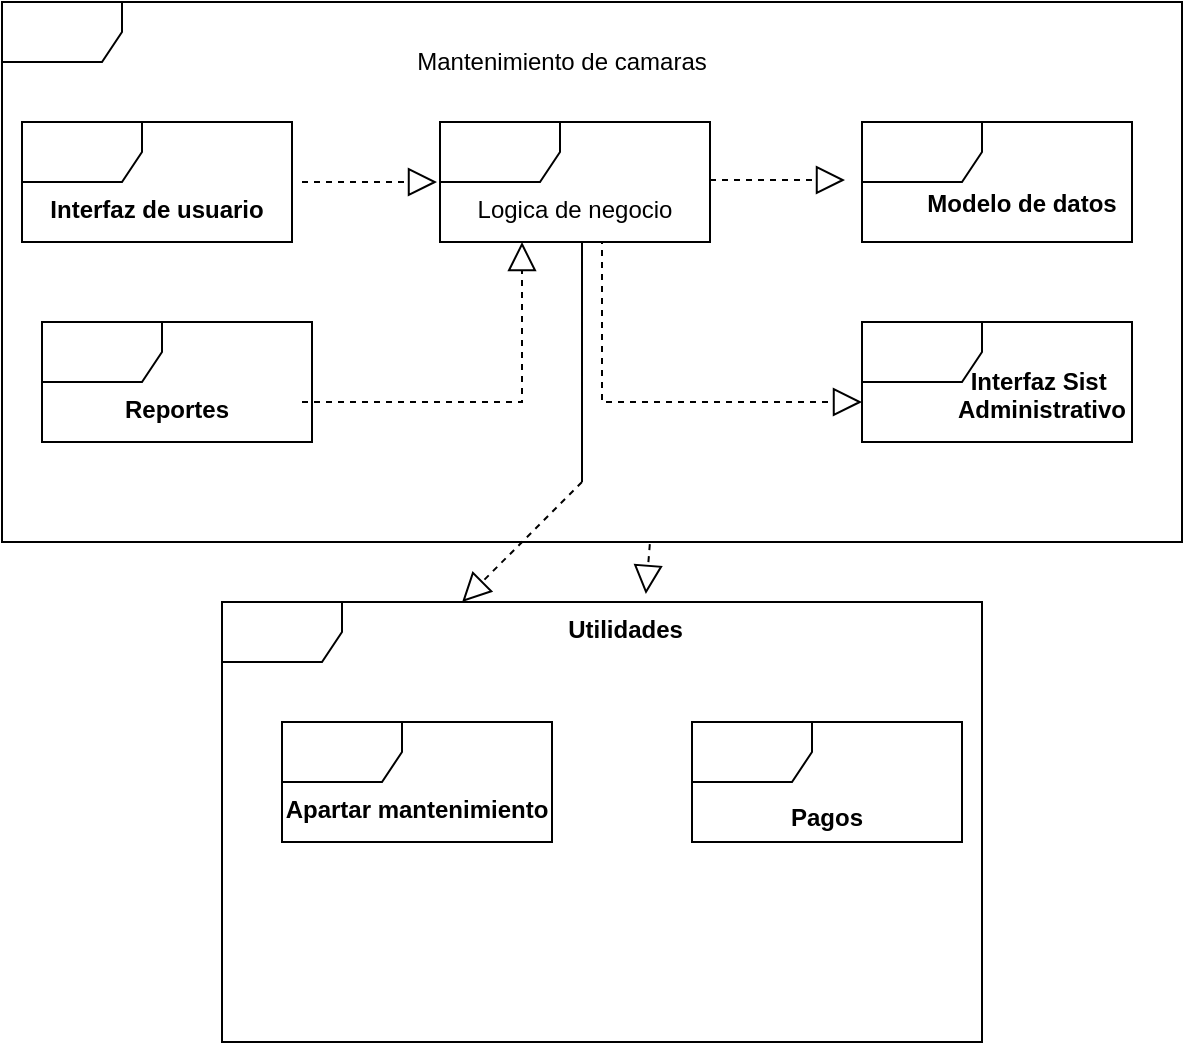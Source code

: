 <mxfile version="20.0.1" type="device"><diagram id="pf8Yt1PtizPaUH3yrKrC" name="Page-1"><mxGraphModel dx="763" dy="421" grid="1" gridSize="10" guides="1" tooltips="1" connect="1" arrows="1" fold="1" page="1" pageScale="1" pageWidth="827" pageHeight="1169" math="0" shadow="0"><root><mxCell id="0"/><mxCell id="1" parent="0"/><mxCell id="e6mCk5IFWgCC7fkvwkI_-1" value="" style="shape=umlFrame;whiteSpace=wrap;html=1;" vertex="1" parent="1"><mxGeometry x="60" width="590" height="270" as="geometry"/></mxCell><mxCell id="e6mCk5IFWgCC7fkvwkI_-2" value="" style="shape=umlFrame;whiteSpace=wrap;html=1;" vertex="1" parent="1"><mxGeometry x="70" y="60" width="135" height="60" as="geometry"/></mxCell><mxCell id="e6mCk5IFWgCC7fkvwkI_-3" value="" style="shape=umlFrame;whiteSpace=wrap;html=1;" vertex="1" parent="1"><mxGeometry x="279" y="60" width="135" height="60" as="geometry"/></mxCell><mxCell id="e6mCk5IFWgCC7fkvwkI_-4" value="" style="shape=umlFrame;whiteSpace=wrap;html=1;" vertex="1" parent="1"><mxGeometry x="490" y="60" width="135" height="60" as="geometry"/></mxCell><mxCell id="e6mCk5IFWgCC7fkvwkI_-5" value="" style="shape=umlFrame;whiteSpace=wrap;html=1;" vertex="1" parent="1"><mxGeometry x="80" y="160" width="135" height="60" as="geometry"/></mxCell><mxCell id="e6mCk5IFWgCC7fkvwkI_-6" value="" style="shape=umlFrame;whiteSpace=wrap;html=1;" vertex="1" parent="1"><mxGeometry x="490" y="160" width="135" height="60" as="geometry"/></mxCell><mxCell id="e6mCk5IFWgCC7fkvwkI_-7" value="" style="endArrow=block;dashed=1;endFill=0;endSize=12;html=1;rounded=0;" edge="1" parent="1"><mxGeometry width="160" relative="1" as="geometry"><mxPoint x="210" y="90" as="sourcePoint"/><mxPoint x="277.5" y="90" as="targetPoint"/><Array as="points"><mxPoint x="277.5" y="90"/></Array></mxGeometry></mxCell><mxCell id="e6mCk5IFWgCC7fkvwkI_-8" value="" style="endArrow=block;dashed=1;endFill=0;endSize=12;html=1;rounded=0;" edge="1" parent="1"><mxGeometry width="160" relative="1" as="geometry"><mxPoint x="414" y="89" as="sourcePoint"/><mxPoint x="481.5" y="89" as="targetPoint"/><Array as="points"><mxPoint x="481.5" y="89"/></Array></mxGeometry></mxCell><mxCell id="e6mCk5IFWgCC7fkvwkI_-9" value="" style="endArrow=block;dashed=1;endFill=0;endSize=12;html=1;rounded=0;" edge="1" parent="1"><mxGeometry width="160" relative="1" as="geometry"><mxPoint x="210" y="200" as="sourcePoint"/><mxPoint x="320" y="120" as="targetPoint"/><Array as="points"><mxPoint x="210" y="200"/><mxPoint x="320" y="200"/></Array></mxGeometry></mxCell><mxCell id="e6mCk5IFWgCC7fkvwkI_-10" value="" style="endArrow=block;dashed=1;endFill=0;endSize=12;html=1;rounded=0;" edge="1" parent="1"><mxGeometry width="160" relative="1" as="geometry"><mxPoint x="350" y="120" as="sourcePoint"/><mxPoint x="490" y="200" as="targetPoint"/><Array as="points"><mxPoint x="380" y="120"/><mxPoint x="360" y="120"/><mxPoint x="360" y="200"/></Array></mxGeometry></mxCell><mxCell id="e6mCk5IFWgCC7fkvwkI_-11" value="" style="endArrow=block;dashed=1;endFill=0;endSize=12;html=1;rounded=0;entryX=0.316;entryY=0;entryDx=0;entryDy=0;entryPerimeter=0;" edge="1" parent="1"><mxGeometry width="160" relative="1" as="geometry"><mxPoint x="350" y="240" as="sourcePoint"/><mxPoint x="290.08" y="300" as="targetPoint"/><Array as="points"><mxPoint x="350" y="120"/><mxPoint x="350" y="240"/></Array></mxGeometry></mxCell><mxCell id="e6mCk5IFWgCC7fkvwkI_-12" value="" style="endArrow=block;dashed=1;endFill=0;endSize=12;html=1;rounded=0;exitX=0.549;exitY=1.004;exitDx=0;exitDy=0;exitPerimeter=0;entryX=0.571;entryY=-0.154;entryDx=0;entryDy=0;entryPerimeter=0;" edge="1" parent="1"><mxGeometry width="160" relative="1" as="geometry"><mxPoint x="383.91" y="271.08" as="sourcePoint"/><mxPoint x="381.938" y="295.996" as="targetPoint"/></mxGeometry></mxCell><mxCell id="e6mCk5IFWgCC7fkvwkI_-13" value="" style="shape=umlFrame;whiteSpace=wrap;html=1;" vertex="1" parent="1"><mxGeometry x="170" y="300" width="380" height="220" as="geometry"/></mxCell><mxCell id="e6mCk5IFWgCC7fkvwkI_-14" value="Utilidades" style="text;align=center;fontStyle=1;verticalAlign=middle;spacingLeft=3;spacingRight=3;strokeColor=none;rotatable=0;points=[[0,0.5],[1,0.5]];portConstraint=eastwest;" vertex="1" parent="1"><mxGeometry x="300" y="300" width="143.5" height="26" as="geometry"/></mxCell><mxCell id="e6mCk5IFWgCC7fkvwkI_-15" value="" style="shape=umlFrame;whiteSpace=wrap;html=1;" vertex="1" parent="1"><mxGeometry x="200" y="360" width="135" height="60" as="geometry"/></mxCell><mxCell id="e6mCk5IFWgCC7fkvwkI_-16" value="Apartar mantenimiento&#10;" style="text;align=center;fontStyle=1;verticalAlign=middle;spacingLeft=3;spacingRight=3;strokeColor=none;rotatable=0;points=[[0,0.5],[1,0.5]];portConstraint=eastwest;" vertex="1" parent="1"><mxGeometry x="227.5" y="397" width="80" height="26" as="geometry"/></mxCell><mxCell id="e6mCk5IFWgCC7fkvwkI_-17" value="" style="shape=umlFrame;whiteSpace=wrap;html=1;" vertex="1" parent="1"><mxGeometry x="405" y="360" width="135" height="60" as="geometry"/></mxCell><mxCell id="e6mCk5IFWgCC7fkvwkI_-18" value="Pagos" style="text;align=center;fontStyle=1;verticalAlign=middle;spacingLeft=3;spacingRight=3;strokeColor=none;rotatable=0;points=[[0,0.5],[1,0.5]];portConstraint=eastwest;" vertex="1" parent="1"><mxGeometry x="432.5" y="394" width="80" height="26" as="geometry"/></mxCell><mxCell id="e6mCk5IFWgCC7fkvwkI_-19" value="Mantenimiento de camaras" style="text;html=1;strokeColor=none;fillColor=none;align=center;verticalAlign=middle;whiteSpace=wrap;rounded=0;" vertex="1" parent="1"><mxGeometry x="255" y="15" width="170" height="30" as="geometry"/></mxCell><mxCell id="e6mCk5IFWgCC7fkvwkI_-20" value="Interfaz de usuario" style="text;align=center;fontStyle=1;verticalAlign=middle;spacingLeft=3;spacingRight=3;strokeColor=none;rotatable=0;points=[[0,0.5],[1,0.5]];portConstraint=eastwest;" vertex="1" parent="1"><mxGeometry x="97.5" y="90" width="80" height="26" as="geometry"/></mxCell><mxCell id="e6mCk5IFWgCC7fkvwkI_-21" value="Logica de negocio" style="text;align=center;fontStyle=0;verticalAlign=middle;spacingLeft=3;spacingRight=3;strokeColor=none;rotatable=0;points=[[0,0.5],[1,0.5]];portConstraint=eastwest;" vertex="1" parent="1"><mxGeometry x="306.5" y="90" width="80" height="26" as="geometry"/></mxCell><mxCell id="e6mCk5IFWgCC7fkvwkI_-23" value="Modelo de datos&#10;" style="text;align=center;fontStyle=1;verticalAlign=middle;spacingLeft=3;spacingRight=3;strokeColor=none;rotatable=0;points=[[0,0.5],[1,0.5]];portConstraint=eastwest;" vertex="1" parent="1"><mxGeometry x="530" y="94" width="80" height="26" as="geometry"/></mxCell><mxCell id="e6mCk5IFWgCC7fkvwkI_-24" value="Reportes" style="text;align=center;fontStyle=1;verticalAlign=middle;spacingLeft=3;spacingRight=3;strokeColor=none;rotatable=0;points=[[0,0.5],[1,0.5]];portConstraint=eastwest;" vertex="1" parent="1"><mxGeometry x="107.5" y="190" width="80" height="26" as="geometry"/></mxCell><mxCell id="e6mCk5IFWgCC7fkvwkI_-25" value="Interfaz Sist &#10;Administrativo&#10;" style="text;align=center;fontStyle=1;verticalAlign=middle;spacingLeft=3;spacingRight=3;strokeColor=none;rotatable=0;points=[[0,0.5],[1,0.5]];portConstraint=eastwest;" vertex="1" parent="1"><mxGeometry x="540" y="190" width="80" height="26" as="geometry"/></mxCell></root></mxGraphModel></diagram></mxfile>